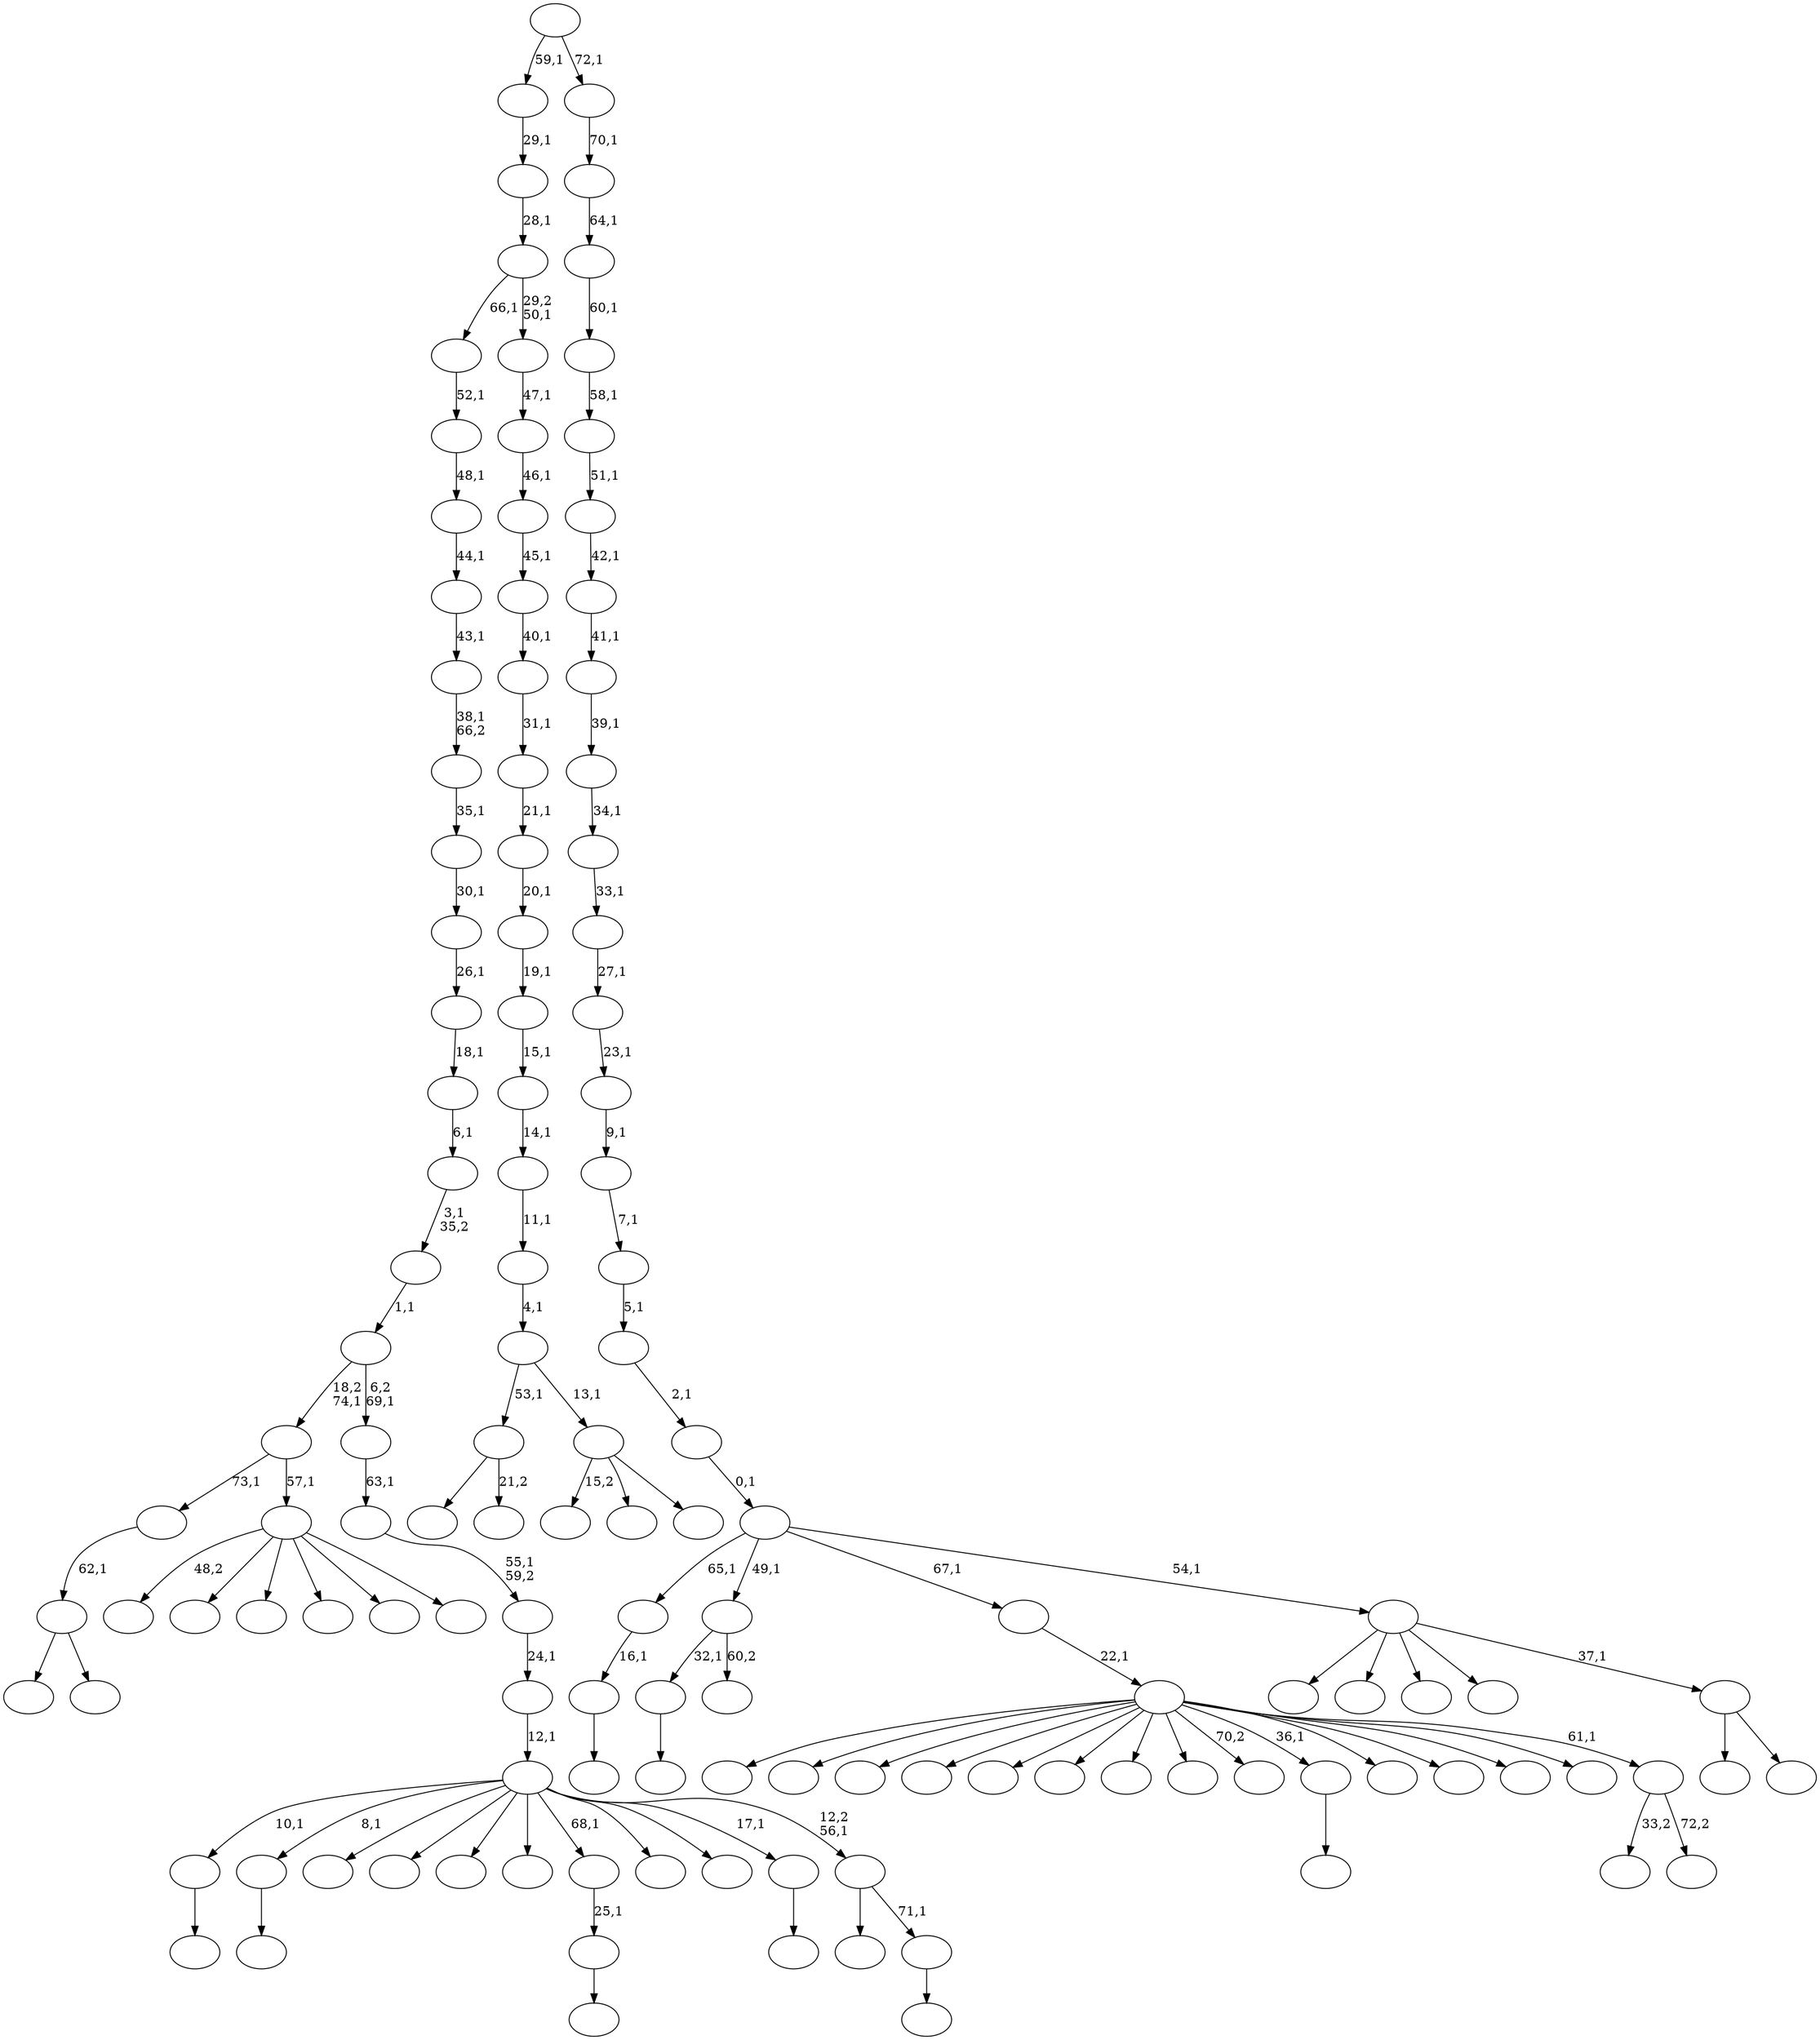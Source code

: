 digraph T {
	125 [label=""]
	124 [label=""]
	123 [label=""]
	122 [label=""]
	121 [label=""]
	120 [label=""]
	119 [label=""]
	118 [label=""]
	117 [label=""]
	116 [label=""]
	115 [label=""]
	114 [label=""]
	113 [label=""]
	112 [label=""]
	111 [label=""]
	110 [label=""]
	109 [label=""]
	108 [label=""]
	107 [label=""]
	106 [label=""]
	105 [label=""]
	104 [label=""]
	103 [label=""]
	102 [label=""]
	101 [label=""]
	100 [label=""]
	99 [label=""]
	98 [label=""]
	97 [label=""]
	96 [label=""]
	95 [label=""]
	94 [label=""]
	93 [label=""]
	92 [label=""]
	91 [label=""]
	90 [label=""]
	89 [label=""]
	88 [label=""]
	87 [label=""]
	86 [label=""]
	85 [label=""]
	84 [label=""]
	83 [label=""]
	82 [label=""]
	81 [label=""]
	80 [label=""]
	79 [label=""]
	78 [label=""]
	77 [label=""]
	76 [label=""]
	75 [label=""]
	74 [label=""]
	73 [label=""]
	72 [label=""]
	71 [label=""]
	70 [label=""]
	69 [label=""]
	68 [label=""]
	67 [label=""]
	66 [label=""]
	65 [label=""]
	64 [label=""]
	63 [label=""]
	62 [label=""]
	61 [label=""]
	60 [label=""]
	59 [label=""]
	58 [label=""]
	57 [label=""]
	56 [label=""]
	55 [label=""]
	54 [label=""]
	53 [label=""]
	52 [label=""]
	51 [label=""]
	50 [label=""]
	49 [label=""]
	48 [label=""]
	47 [label=""]
	46 [label=""]
	45 [label=""]
	44 [label=""]
	43 [label=""]
	42 [label=""]
	41 [label=""]
	40 [label=""]
	39 [label=""]
	38 [label=""]
	37 [label=""]
	36 [label=""]
	35 [label=""]
	34 [label=""]
	33 [label=""]
	32 [label=""]
	31 [label=""]
	30 [label=""]
	29 [label=""]
	28 [label=""]
	27 [label=""]
	26 [label=""]
	25 [label=""]
	24 [label=""]
	23 [label=""]
	22 [label=""]
	21 [label=""]
	20 [label=""]
	19 [label=""]
	18 [label=""]
	17 [label=""]
	16 [label=""]
	15 [label=""]
	14 [label=""]
	13 [label=""]
	12 [label=""]
	11 [label=""]
	10 [label=""]
	9 [label=""]
	8 [label=""]
	7 [label=""]
	6 [label=""]
	5 [label=""]
	4 [label=""]
	3 [label=""]
	2 [label=""]
	1 [label=""]
	0 [label=""]
	124 -> 125 [label=""]
	115 -> 116 [label=""]
	114 -> 115 [label="16,1"]
	112 -> 113 [label=""]
	107 -> 108 [label=""]
	98 -> 99 [label=""]
	97 -> 98 [label="25,1"]
	87 -> 107 [label="32,1"]
	87 -> 88 [label="60,2"]
	84 -> 85 [label=""]
	79 -> 80 [label=""]
	74 -> 95 [label=""]
	74 -> 75 [label=""]
	73 -> 74 [label="62,1"]
	69 -> 121 [label=""]
	69 -> 70 [label="21,2"]
	67 -> 117 [label="48,2"]
	67 -> 110 [label=""]
	67 -> 83 [label=""]
	67 -> 77 [label=""]
	67 -> 71 [label=""]
	67 -> 68 [label=""]
	66 -> 73 [label="73,1"]
	66 -> 67 [label="57,1"]
	63 -> 81 [label="33,2"]
	63 -> 64 [label="72,2"]
	62 -> 123 [label=""]
	62 -> 122 [label=""]
	62 -> 120 [label=""]
	62 -> 119 [label=""]
	62 -> 104 [label=""]
	62 -> 102 [label=""]
	62 -> 93 [label=""]
	62 -> 90 [label=""]
	62 -> 86 [label="70,2"]
	62 -> 79 [label="36,1"]
	62 -> 78 [label=""]
	62 -> 76 [label=""]
	62 -> 72 [label=""]
	62 -> 65 [label=""]
	62 -> 63 [label="61,1"]
	61 -> 62 [label="22,1"]
	59 -> 60 [label=""]
	58 -> 82 [label=""]
	58 -> 59 [label="71,1"]
	57 -> 124 [label="10,1"]
	57 -> 112 [label="8,1"]
	57 -> 111 [label=""]
	57 -> 109 [label=""]
	57 -> 105 [label=""]
	57 -> 101 [label=""]
	57 -> 97 [label="68,1"]
	57 -> 92 [label=""]
	57 -> 91 [label=""]
	57 -> 84 [label="17,1"]
	57 -> 58 [label="12,2\n56,1"]
	56 -> 57 [label="12,1"]
	55 -> 56 [label="24,1"]
	54 -> 55 [label="55,1\n59,2"]
	53 -> 54 [label="63,1"]
	52 -> 66 [label="18,2\n74,1"]
	52 -> 53 [label="6,2\n69,1"]
	51 -> 52 [label="1,1"]
	50 -> 51 [label="3,1\n35,2"]
	49 -> 50 [label="6,1"]
	48 -> 49 [label="18,1"]
	47 -> 48 [label="26,1"]
	46 -> 47 [label="30,1"]
	45 -> 46 [label="35,1"]
	44 -> 45 [label="38,1\n66,2"]
	43 -> 44 [label="43,1"]
	42 -> 43 [label="44,1"]
	41 -> 42 [label="48,1"]
	40 -> 41 [label="52,1"]
	38 -> 100 [label="15,2"]
	38 -> 89 [label=""]
	38 -> 39 [label=""]
	37 -> 69 [label="53,1"]
	37 -> 38 [label="13,1"]
	36 -> 37 [label="4,1"]
	35 -> 36 [label="11,1"]
	34 -> 35 [label="14,1"]
	33 -> 34 [label="15,1"]
	32 -> 33 [label="19,1"]
	31 -> 32 [label="20,1"]
	30 -> 31 [label="21,1"]
	29 -> 30 [label="31,1"]
	28 -> 29 [label="40,1"]
	27 -> 28 [label="45,1"]
	26 -> 27 [label="46,1"]
	25 -> 26 [label="47,1"]
	24 -> 40 [label="66,1"]
	24 -> 25 [label="29,2\n50,1"]
	23 -> 24 [label="28,1"]
	22 -> 23 [label="29,1"]
	20 -> 96 [label=""]
	20 -> 21 [label=""]
	19 -> 118 [label=""]
	19 -> 106 [label=""]
	19 -> 103 [label=""]
	19 -> 94 [label=""]
	19 -> 20 [label="37,1"]
	18 -> 114 [label="65,1"]
	18 -> 87 [label="49,1"]
	18 -> 61 [label="67,1"]
	18 -> 19 [label="54,1"]
	17 -> 18 [label="0,1"]
	16 -> 17 [label="2,1"]
	15 -> 16 [label="5,1"]
	14 -> 15 [label="7,1"]
	13 -> 14 [label="9,1"]
	12 -> 13 [label="23,1"]
	11 -> 12 [label="27,1"]
	10 -> 11 [label="33,1"]
	9 -> 10 [label="34,1"]
	8 -> 9 [label="39,1"]
	7 -> 8 [label="41,1"]
	6 -> 7 [label="42,1"]
	5 -> 6 [label="51,1"]
	4 -> 5 [label="58,1"]
	3 -> 4 [label="60,1"]
	2 -> 3 [label="64,1"]
	1 -> 2 [label="70,1"]
	0 -> 22 [label="59,1"]
	0 -> 1 [label="72,1"]
}

